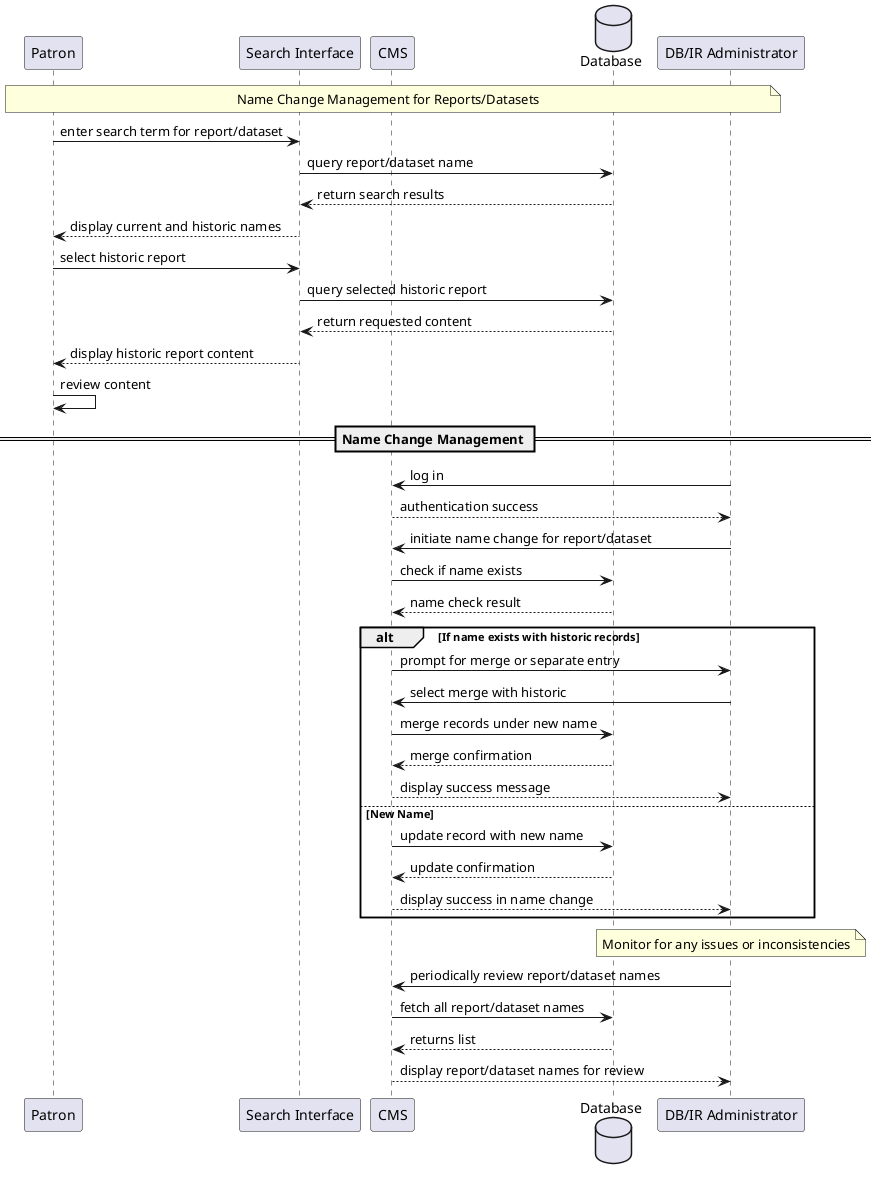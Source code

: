 @startuml
participant Patron
participant "Search Interface" as Search
participant "CMS" as CMS
database "Database" as DB
participant "DB/IR Administrator" as Admin

note over Patron, Admin: Name Change Management for Reports/Datasets

Patron->Search: enter search term for report/dataset
Search->DB: query report/dataset name
DB-->Search: return search results
Search-->Patron: display current and historic names

Patron->Search: select historic report
Search->DB: query selected historic report
DB-->Search: return requested content

Search-->Patron: display historic report content
Patron->Patron: review content

== Name Change Management ==
Admin->CMS: log in
CMS-->Admin: authentication success

Admin->CMS: initiate name change for report/dataset
CMS->DB: check if name exists
DB-->CMS: name check result

alt If name exists with historic records
    CMS->Admin: prompt for merge or separate entry
    Admin->CMS: select merge with historic
    CMS->DB: merge records under new name
    DB-->CMS: merge confirmation
    CMS-->Admin: display success message
else New Name
    CMS->DB: update record with new name
    DB-->CMS: update confirmation
    CMS-->Admin: display success in name change
end

note over Admin: Monitor for any issues or inconsistencies
Admin->CMS: periodically review report/dataset names
CMS->DB: fetch all report/dataset names
DB-->CMS: returns list
CMS-->Admin: display report/dataset names for review

@enduml